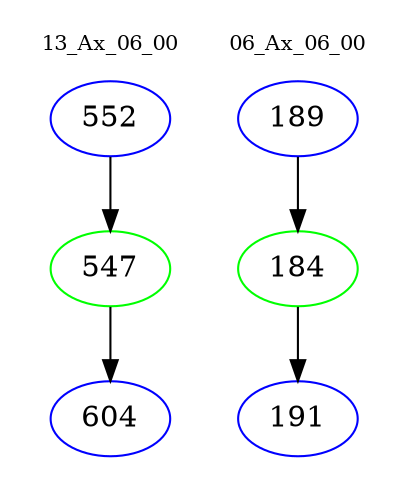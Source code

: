 digraph{
subgraph cluster_0 {
color = white
label = "13_Ax_06_00";
fontsize=10;
T0_552 [label="552", color="blue"]
T0_552 -> T0_547 [color="black"]
T0_547 [label="547", color="green"]
T0_547 -> T0_604 [color="black"]
T0_604 [label="604", color="blue"]
}
subgraph cluster_1 {
color = white
label = "06_Ax_06_00";
fontsize=10;
T1_189 [label="189", color="blue"]
T1_189 -> T1_184 [color="black"]
T1_184 [label="184", color="green"]
T1_184 -> T1_191 [color="black"]
T1_191 [label="191", color="blue"]
}
}
